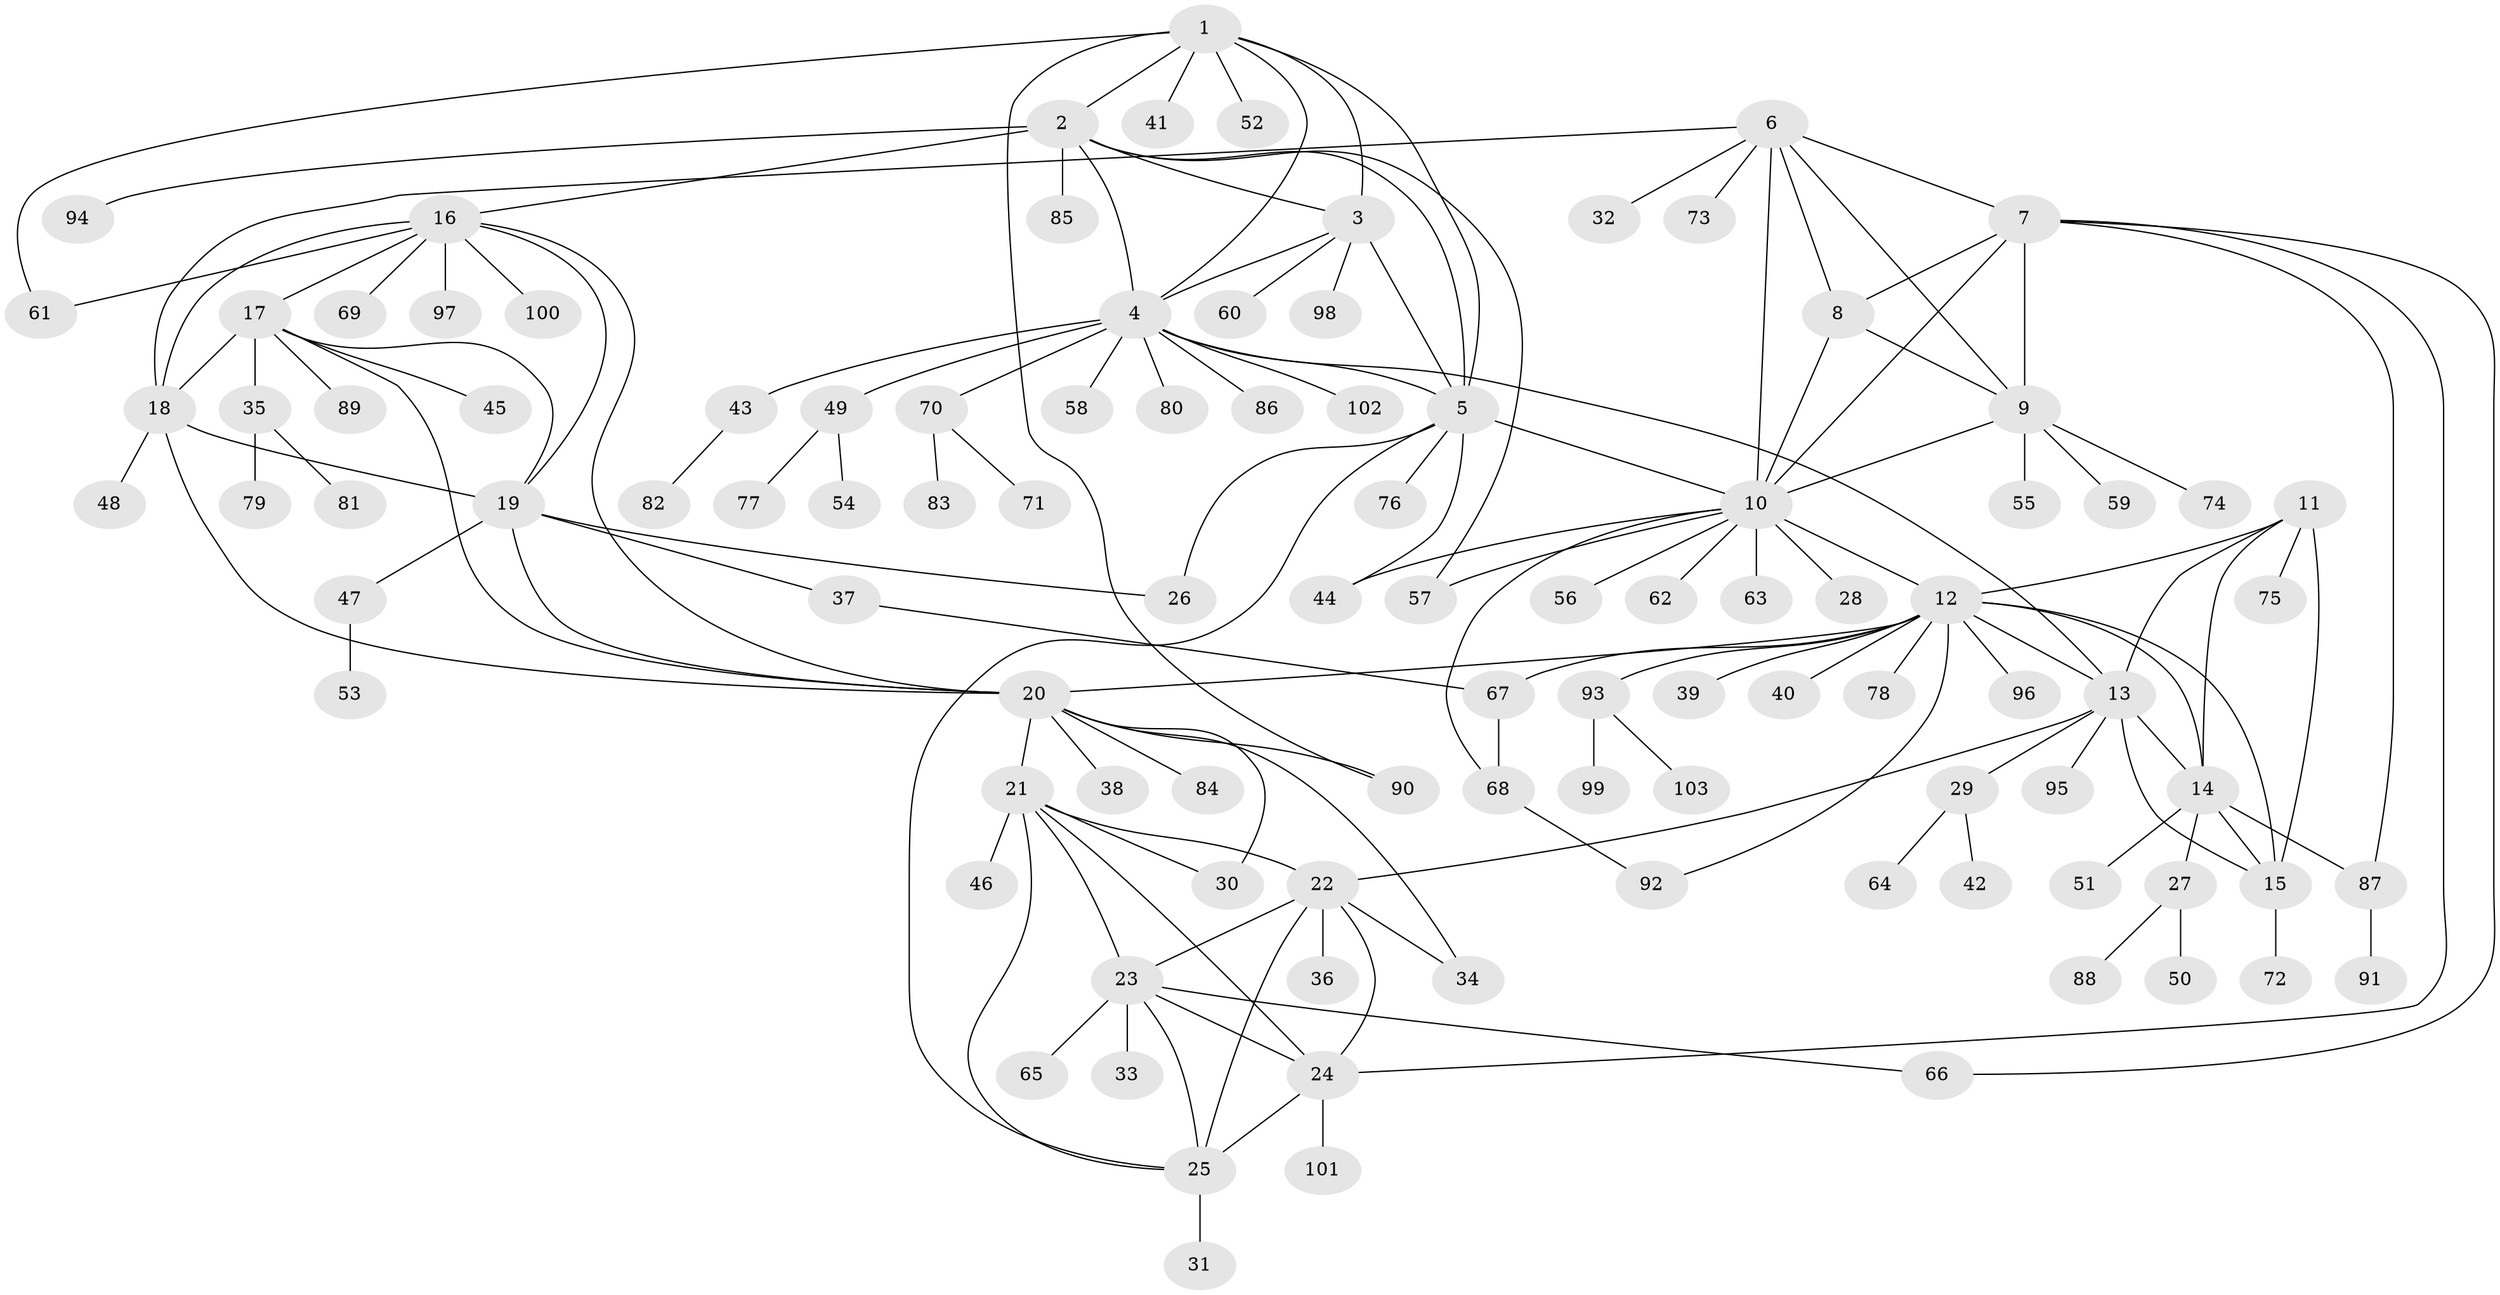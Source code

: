 // Generated by graph-tools (version 1.1) at 2025/55/03/09/25 04:55:14]
// undirected, 103 vertices, 150 edges
graph export_dot {
graph [start="1"]
  node [color=gray90,style=filled];
  1;
  2;
  3;
  4;
  5;
  6;
  7;
  8;
  9;
  10;
  11;
  12;
  13;
  14;
  15;
  16;
  17;
  18;
  19;
  20;
  21;
  22;
  23;
  24;
  25;
  26;
  27;
  28;
  29;
  30;
  31;
  32;
  33;
  34;
  35;
  36;
  37;
  38;
  39;
  40;
  41;
  42;
  43;
  44;
  45;
  46;
  47;
  48;
  49;
  50;
  51;
  52;
  53;
  54;
  55;
  56;
  57;
  58;
  59;
  60;
  61;
  62;
  63;
  64;
  65;
  66;
  67;
  68;
  69;
  70;
  71;
  72;
  73;
  74;
  75;
  76;
  77;
  78;
  79;
  80;
  81;
  82;
  83;
  84;
  85;
  86;
  87;
  88;
  89;
  90;
  91;
  92;
  93;
  94;
  95;
  96;
  97;
  98;
  99;
  100;
  101;
  102;
  103;
  1 -- 2;
  1 -- 3;
  1 -- 4;
  1 -- 5;
  1 -- 41;
  1 -- 52;
  1 -- 61;
  1 -- 90;
  2 -- 3;
  2 -- 4;
  2 -- 5;
  2 -- 16;
  2 -- 57;
  2 -- 85;
  2 -- 94;
  3 -- 4;
  3 -- 5;
  3 -- 60;
  3 -- 98;
  4 -- 5;
  4 -- 13;
  4 -- 43;
  4 -- 49;
  4 -- 58;
  4 -- 70;
  4 -- 80;
  4 -- 86;
  4 -- 102;
  5 -- 10;
  5 -- 25;
  5 -- 26;
  5 -- 44;
  5 -- 76;
  6 -- 7;
  6 -- 8;
  6 -- 9;
  6 -- 10;
  6 -- 18;
  6 -- 32;
  6 -- 73;
  7 -- 8;
  7 -- 9;
  7 -- 10;
  7 -- 24;
  7 -- 66;
  7 -- 87;
  8 -- 9;
  8 -- 10;
  9 -- 10;
  9 -- 55;
  9 -- 59;
  9 -- 74;
  10 -- 12;
  10 -- 28;
  10 -- 44;
  10 -- 56;
  10 -- 57;
  10 -- 62;
  10 -- 63;
  10 -- 68;
  11 -- 12;
  11 -- 13;
  11 -- 14;
  11 -- 15;
  11 -- 75;
  12 -- 13;
  12 -- 14;
  12 -- 15;
  12 -- 20;
  12 -- 39;
  12 -- 40;
  12 -- 67;
  12 -- 78;
  12 -- 92;
  12 -- 93;
  12 -- 96;
  13 -- 14;
  13 -- 15;
  13 -- 22;
  13 -- 29;
  13 -- 95;
  14 -- 15;
  14 -- 27;
  14 -- 51;
  14 -- 87;
  15 -- 72;
  16 -- 17;
  16 -- 18;
  16 -- 19;
  16 -- 20;
  16 -- 61;
  16 -- 69;
  16 -- 97;
  16 -- 100;
  17 -- 18;
  17 -- 19;
  17 -- 20;
  17 -- 35;
  17 -- 45;
  17 -- 89;
  18 -- 19;
  18 -- 20;
  18 -- 48;
  19 -- 20;
  19 -- 26;
  19 -- 37;
  19 -- 47;
  20 -- 21;
  20 -- 30;
  20 -- 34;
  20 -- 38;
  20 -- 84;
  20 -- 90;
  21 -- 22;
  21 -- 23;
  21 -- 24;
  21 -- 25;
  21 -- 30;
  21 -- 46;
  22 -- 23;
  22 -- 24;
  22 -- 25;
  22 -- 34;
  22 -- 36;
  23 -- 24;
  23 -- 25;
  23 -- 33;
  23 -- 65;
  23 -- 66;
  24 -- 25;
  24 -- 101;
  25 -- 31;
  27 -- 50;
  27 -- 88;
  29 -- 42;
  29 -- 64;
  35 -- 79;
  35 -- 81;
  37 -- 67;
  43 -- 82;
  47 -- 53;
  49 -- 54;
  49 -- 77;
  67 -- 68;
  68 -- 92;
  70 -- 71;
  70 -- 83;
  87 -- 91;
  93 -- 99;
  93 -- 103;
}
